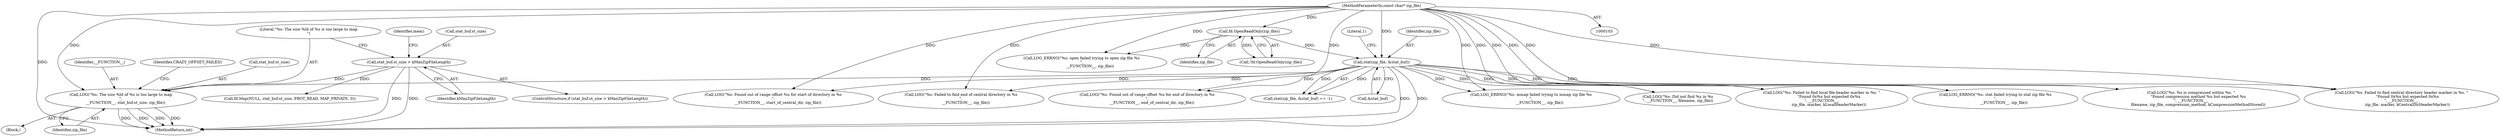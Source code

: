 digraph "0_Chrome_d9e316238aee59acf665d80b544cf4e1edfd3349@pointer" {
"1000142" [label="(Call,LOG(\"%s: The size %ld of %s is too large to map\n\",\n        __FUNCTION__, stat_buf.st_size, zip_file))"];
"1000136" [label="(Call,stat_buf.st_size > kMaxZipFileLength)"];
"1000122" [label="(Call,stat(zip_file, &stat_buf))"];
"1000110" [label="(Call,fd.OpenReadOnly(zip_file))"];
"1000104" [label="(MethodParameterIn,const char* zip_file)"];
"1000209" [label="(Call,LOG(\"%s: Failed to find end of central directory in %s\n\",\n        __FUNCTION__, zip_file))"];
"1000143" [label="(Literal,\"%s: The size %ld of %s is too large to map\n\")"];
"1000124" [label="(Call,&stat_buf)"];
"1000254" [label="(Call,LOG(\"%s: Found out of range offset %u for end of directory in %s\n\",\n        __FUNCTION__, end_of_central_dir, zip_file))"];
"1000137" [label="(Call,stat_buf.st_size)"];
"1000150" [label="(Identifier,CRAZY_OFFSET_FAILED)"];
"1000141" [label="(Block,)"];
"1000123" [label="(Identifier,zip_file)"];
"1000142" [label="(Call,LOG(\"%s: The size %ld of %s is too large to map\n\",\n        __FUNCTION__, stat_buf.st_size, zip_file))"];
"1000140" [label="(Identifier,kMaxZipFileLength)"];
"1000110" [label="(Call,fd.OpenReadOnly(zip_file))"];
"1000145" [label="(Call,stat_buf.st_size)"];
"1000129" [label="(Call,LOG_ERRNO(\"%s: stat failed trying to stat zip file %s\n\",\n              __FUNCTION__, zip_file))"];
"1000127" [label="(Literal,1)"];
"1000144" [label="(Identifier,__FUNCTION__)"];
"1000236" [label="(Call,LOG(\"%s: Found out of range offset %u for start of directory in %s\n\",\n        __FUNCTION__, start_of_central_dir, zip_file))"];
"1000466" [label="(Call,LOG(\"%s: Did not find %s in %s\n\", __FUNCTION__, filename, zip_file))"];
"1000135" [label="(ControlStructure,if (stat_buf.st_size > kMaxZipFileLength))"];
"1000384" [label="(Call,LOG(\"%s: Failed to find local file header marker in %s. \"\n            \"Found 0x%x but expected 0x%x\n\", __FUNCTION__,\n            zip_file, marker, kLocalHeaderMarker))"];
"1000405" [label="(Call,LOG(\"%s: %s is compressed within %s. \"\n            \"Found compression method %u but expected %u\n\", __FUNCTION__,\n            filename, zip_file, compression_method, kCompressionMethodStored))"];
"1000121" [label="(Call,stat(zip_file, &stat_buf) == -1)"];
"1000111" [label="(Identifier,zip_file)"];
"1000473" [label="(MethodReturn,int)"];
"1000148" [label="(Identifier,zip_file)"];
"1000153" [label="(Identifier,mem)"];
"1000113" [label="(Call,LOG_ERRNO(\"%s: open failed trying to open zip file %s\n\",\n              __FUNCTION__, zip_file))"];
"1000303" [label="(Call,LOG(\"%s: Failed to find central directory header marker in %s. \"\n          \"Found 0x%x but expected 0x%x\n\", __FUNCTION__,\n          zip_file, marker, kCentralDirHeaderMarker))"];
"1000109" [label="(Call,!fd.OpenReadOnly(zip_file))"];
"1000154" [label="(Call,fd.Map(NULL, stat_buf.st_size, PROT_READ, MAP_PRIVATE, 0))"];
"1000122" [label="(Call,stat(zip_file, &stat_buf))"];
"1000167" [label="(Call,LOG_ERRNO(\"%s: mmap failed trying to mmap zip file %s\n\",\n              __FUNCTION__, zip_file))"];
"1000104" [label="(MethodParameterIn,const char* zip_file)"];
"1000136" [label="(Call,stat_buf.st_size > kMaxZipFileLength)"];
"1000142" -> "1000141"  [label="AST: "];
"1000142" -> "1000148"  [label="CFG: "];
"1000143" -> "1000142"  [label="AST: "];
"1000144" -> "1000142"  [label="AST: "];
"1000145" -> "1000142"  [label="AST: "];
"1000148" -> "1000142"  [label="AST: "];
"1000150" -> "1000142"  [label="CFG: "];
"1000142" -> "1000473"  [label="DDG: "];
"1000142" -> "1000473"  [label="DDG: "];
"1000142" -> "1000473"  [label="DDG: "];
"1000142" -> "1000473"  [label="DDG: "];
"1000136" -> "1000142"  [label="DDG: "];
"1000122" -> "1000142"  [label="DDG: "];
"1000104" -> "1000142"  [label="DDG: "];
"1000136" -> "1000135"  [label="AST: "];
"1000136" -> "1000140"  [label="CFG: "];
"1000137" -> "1000136"  [label="AST: "];
"1000140" -> "1000136"  [label="AST: "];
"1000143" -> "1000136"  [label="CFG: "];
"1000153" -> "1000136"  [label="CFG: "];
"1000136" -> "1000473"  [label="DDG: "];
"1000136" -> "1000473"  [label="DDG: "];
"1000136" -> "1000154"  [label="DDG: "];
"1000122" -> "1000121"  [label="AST: "];
"1000122" -> "1000124"  [label="CFG: "];
"1000123" -> "1000122"  [label="AST: "];
"1000124" -> "1000122"  [label="AST: "];
"1000127" -> "1000122"  [label="CFG: "];
"1000122" -> "1000473"  [label="DDG: "];
"1000122" -> "1000473"  [label="DDG: "];
"1000122" -> "1000121"  [label="DDG: "];
"1000122" -> "1000121"  [label="DDG: "];
"1000110" -> "1000122"  [label="DDG: "];
"1000104" -> "1000122"  [label="DDG: "];
"1000122" -> "1000129"  [label="DDG: "];
"1000122" -> "1000167"  [label="DDG: "];
"1000122" -> "1000209"  [label="DDG: "];
"1000122" -> "1000236"  [label="DDG: "];
"1000122" -> "1000254"  [label="DDG: "];
"1000122" -> "1000303"  [label="DDG: "];
"1000122" -> "1000384"  [label="DDG: "];
"1000122" -> "1000405"  [label="DDG: "];
"1000122" -> "1000466"  [label="DDG: "];
"1000110" -> "1000109"  [label="AST: "];
"1000110" -> "1000111"  [label="CFG: "];
"1000111" -> "1000110"  [label="AST: "];
"1000109" -> "1000110"  [label="CFG: "];
"1000110" -> "1000109"  [label="DDG: "];
"1000104" -> "1000110"  [label="DDG: "];
"1000110" -> "1000113"  [label="DDG: "];
"1000104" -> "1000103"  [label="AST: "];
"1000104" -> "1000473"  [label="DDG: "];
"1000104" -> "1000113"  [label="DDG: "];
"1000104" -> "1000129"  [label="DDG: "];
"1000104" -> "1000167"  [label="DDG: "];
"1000104" -> "1000209"  [label="DDG: "];
"1000104" -> "1000236"  [label="DDG: "];
"1000104" -> "1000254"  [label="DDG: "];
"1000104" -> "1000303"  [label="DDG: "];
"1000104" -> "1000384"  [label="DDG: "];
"1000104" -> "1000405"  [label="DDG: "];
"1000104" -> "1000466"  [label="DDG: "];
}
